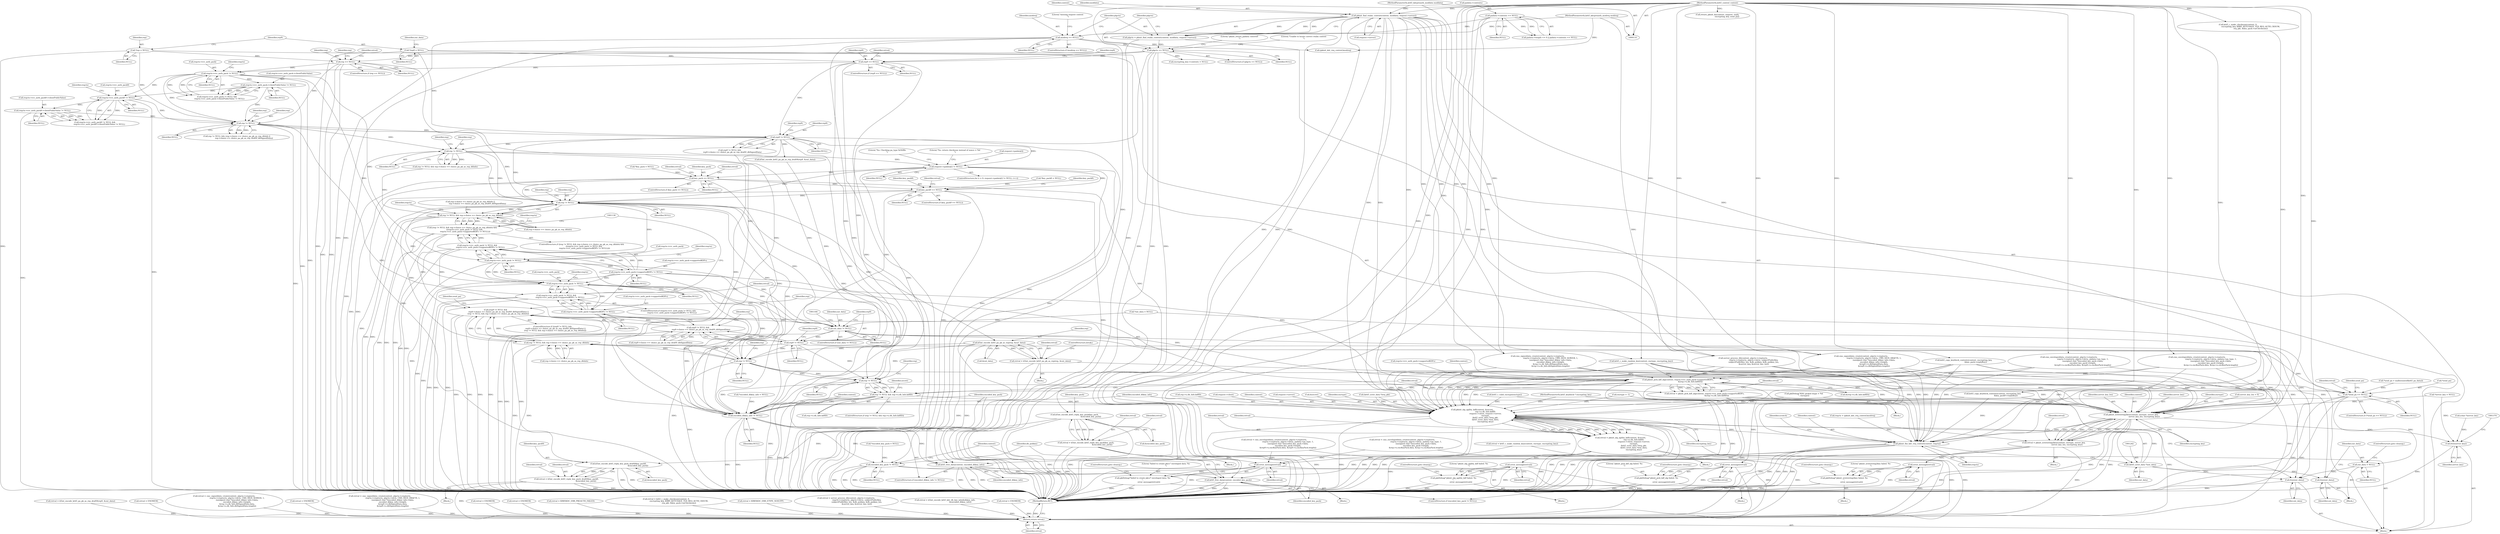 digraph "0_krb5_db64ca25d661a47b996b4e2645998b5d7f0eb52c@array" {
"1000712" [label="(Call,request->padata[i] != NULL)"];
"1000528" [label="(Call,rep != NULL)"];
"1000470" [label="(Call,rep != NULL)"];
"1000172" [label="(Call,*rep = NULL)"];
"1000344" [label="(Call,rep == NULL)"];
"1000257" [label="(Call,plgctx == NULL)"];
"1000248" [label="(Call,plgctx = pkinit_find_realm_context(context, moddata, request->server))"];
"1000250" [label="(Call,pkinit_find_realm_context(context, moddata, request->server))"];
"1000111" [label="(MethodParameterIn,krb5_context context)"];
"1000120" [label="(MethodParameterIn,krb5_kdcpreauth_moddata moddata)"];
"1000240" [label="(Call,modreq == NULL)"];
"1000121" [label="(MethodParameterIn,krb5_kdcpreauth_modreq modreq)"];
"1000232" [label="(Call,padata->contents == NULL)"];
"1000390" [label="(Call,reqctx->rcv_auth_pack->clientPublicValue != NULL)"];
"1000385" [label="(Call,reqctx->rcv_auth_pack != NULL)"];
"1000364" [label="(Call,rep9 == NULL)"];
"1000176" [label="(Call,*rep9 = NULL)"];
"1000428" [label="(Call,reqctx->rcv_auth_pack9 != NULL)"];
"1000433" [label="(Call,reqctx->rcv_auth_pack9->clientPublicValue != NULL)"];
"1000519" [label="(Call,rep9 != NULL)"];
"1000764" [label="(Call,key_pack == NULL)"];
"1000841" [label="(Call,k5int_encode_krb5_reply_key_pack(key_pack,\n                                                      &encoded_key_pack))"];
"1000839" [label="(Call,retval = k5int_encode_krb5_reply_key_pack(key_pack,\n                                                      &encoded_key_pack))"];
"1001006" [label="(Call,error_message(retval))"];
"1001004" [label="(Call,pkiDebug(\"failed to create pkcs7 enveloped data: %s\n\",\n                     error_message(retval)))"];
"1001413" [label="(Return,return retval;)"];
"1000944" [label="(Call,k5int_encode_krb5_reply_key_pack_draft9(key_pack9,\n                                                                 &encoded_key_pack))"];
"1000942" [label="(Call,retval = k5int_encode_krb5_reply_key_pack_draft9(key_pack9,\n                                                                 &encoded_key_pack))"];
"1000916" [label="(Call,key_pack9 == NULL)"];
"1001066" [label="(Call,rep != NULL)"];
"1001065" [label="(Call,rep != NULL && rep->choice == choice_pa_pk_as_rep_dhInfo)"];
"1001064" [label="(Call,(rep != NULL && rep->choice == choice_pa_pk_as_rep_dhInfo) &&\n        ((reqctx->rcv_auth_pack != NULL &&\n          reqctx->rcv_auth_pack->supportedKDFs != NULL)))"];
"1001173" [label="(Call,(rep9 != NULL &&\n          rep9->choice == choice_pa_pk_as_rep_draft9_dhSignedData) ||\n         (rep != NULL && rep->choice == choice_pa_pk_as_rep_dhInfo))"];
"1001183" [label="(Call,rep != NULL && rep->choice == choice_pa_pk_as_rep_dhInfo)"];
"1001075" [label="(Call,reqctx->rcv_auth_pack != NULL)"];
"1001074" [label="(Call,reqctx->rcv_auth_pack != NULL &&\n          reqctx->rcv_auth_pack->supportedKDFs != NULL)"];
"1001089" [label="(Call,reqctx->rcv_auth_pack != NULL &&\n            reqctx->rcv_auth_pack->supportedKDFs != NULL)"];
"1001080" [label="(Call,reqctx->rcv_auth_pack->supportedKDFs != NULL)"];
"1001090" [label="(Call,reqctx->rcv_auth_pack != NULL)"];
"1001095" [label="(Call,reqctx->rcv_auth_pack->supportedKDFs != NULL)"];
"1001105" [label="(Call,pkinit_pick_kdf_alg(context, reqctx->rcv_auth_pack->supportedKDFs,\n                                         &(rep->u.dh_Info.kdfID)))"];
"1001103" [label="(Call,retval = pkinit_pick_kdf_alg(context, reqctx->rcv_auth_pack->supportedKDFs,\n                                         &(rep->u.dh_Info.kdfID)))"];
"1001125" [label="(Call,error_message(retval))"];
"1001123" [label="(Call,pkiDebug(\"pkinit_pick_kdf_alg failed: %s\n\",\n                         error_message(retval)))"];
"1001194" [label="(Call,rep != NULL && rep->u.dh_Info.kdfID)"];
"1001220" [label="(Call,pkinit_alg_agility_kdf(context, &secret,\n                                            rep->u.dh_Info.kdfID,\n                                            request->client, request->server,\n                                            enctype,\n                                            (krb5_octet_data *)req_pkt,\n                                            (krb5_octet_data *)out_data,\n                                            encrypting_key))"];
"1001218" [label="(Call,retval = pkinit_alg_agility_kdf(context, &secret,\n                                            rep->u.dh_Info.kdfID,\n                                            request->client, request->server,\n                                            enctype,\n                                            (krb5_octet_data *)req_pkt,\n                                            (krb5_octet_data *)out_data,\n                                            encrypting_key))"];
"1001250" [label="(Call,error_message(retval))"];
"1001248" [label="(Call,pkiDebug(\"pkinit_alg_agility_kdf failed: %s\n\",\n                         error_message(retval)))"];
"1001345" [label="(Call,pkinit_fini_kdc_req_context(context, reqctx))"];
"1001358" [label="(Call,krb5_free_data(context, encoded_dhkey_info))"];
"1001365" [label="(Call,krb5_free_data(context, encoded_key_pack))"];
"1001257" [label="(Call,pkinit_octetstring2key(context, enctype, server_key,\n                                            server_key_len, encrypting_key))"];
"1001255" [label="(Call,retval = pkinit_octetstring2key(context, enctype, server_key,\n                                            server_key_len, encrypting_key))"];
"1001268" [label="(Call,error_message(retval))"];
"1001266" [label="(Call,pkiDebug(\"pkinit_octetstring2key failed: %s\n\",\n                         error_message(retval)))"];
"1001370" [label="(Call,free(server_key))"];
"1001159" [label="(Call,out_data != NULL)"];
"1001175" [label="(Call,rep9 != NULL)"];
"1001174" [label="(Call,rep9 != NULL &&\n          rep9->choice == choice_pa_pk_as_rep_draft9_dhSignedData)"];
"1001184" [label="(Call,rep != NULL)"];
"1001195" [label="(Call,rep != NULL)"];
"1001278" [label="(Call,*send_pa == NULL)"];
"1001292" [label="(Call,out_data = NULL)"];
"1001352" [label="(Call,free(out_data))"];
"1001355" [label="(Call,encoded_dhkey_info != NULL)"];
"1001362" [label="(Call,encoded_key_pack != NULL)"];
"1001241" [label="(Call,(krb5_octet_data *)out_data)"];
"1001290" [label="(Call,free(out_data))"];
"1001138" [label="(Call,k5int_encode_krb5_pa_pk_as_rep(rep, &out_data))"];
"1001136" [label="(Call,retval = k5int_encode_krb5_pa_pk_as_rep(rep, &out_data))"];
"1000258" [label="(Identifier,plgctx)"];
"1000251" [label="(Identifier,context)"];
"1000393" [label="(Identifier,reqctx)"];
"1000759" [label="(Block,)"];
"1001126" [label="(Identifier,retval)"];
"1000765" [label="(Identifier,key_pack)"];
"1001353" [label="(Identifier,out_data)"];
"1000917" [label="(Identifier,key_pack9)"];
"1000841" [label="(Call,k5int_encode_krb5_reply_key_pack(key_pack,\n                                                      &encoded_key_pack))"];
"1001248" [label="(Call,pkiDebug(\"pkinit_alg_agility_kdf failed: %s\n\",\n                         error_message(retval)))"];
"1000172" [label="(Call,*rep = NULL)"];
"1001262" [label="(Identifier,encrypting_key)"];
"1000764" [label="(Call,key_pack == NULL)"];
"1000181" [label="(Identifier,out_data)"];
"1001185" [label="(Identifier,rep)"];
"1000521" [label="(Identifier,NULL)"];
"1000839" [label="(Call,retval = k5int_encode_krb5_reply_key_pack(key_pack,\n                                                      &encoded_key_pack))"];
"1001175" [label="(Call,rep9 != NULL)"];
"1001145" [label="(Call,retval = k5int_encode_krb5_pa_pk_as_rep_draft9(rep9, &out_data))"];
"1001371" [label="(Identifier,server_key)"];
"1000364" [label="(Call,rep9 == NULL)"];
"1001249" [label="(Literal,\"pkinit_alg_agility_kdf failed: %s\n\")"];
"1001004" [label="(Call,pkiDebug(\"failed to create pkcs7 enveloped data: %s\n\",\n                     error_message(retval)))"];
"1000249" [label="(Identifier,plgctx)"];
"1000942" [label="(Call,retval = k5int_encode_krb5_reply_key_pack_draft9(key_pack9,\n                                                                 &encoded_key_pack))"];
"1000768" [label="(Call,retval = ENOMEM)"];
"1001247" [label="(Block,)"];
"1001284" [label="(Identifier,retval)"];
"1001138" [label="(Call,k5int_encode_krb5_pa_pk_as_rep(rep, &out_data))"];
"1000594" [label="(Call,retval = cms_signeddata_create(context, plgctx->cryptoctx,\n                                           reqctx->cryptoctx, plgctx->idctx, CMS_SIGN_SERVER, 1,\n                                           (unsigned char *)encoded_dhkey_info->data,\n                                           encoded_dhkey_info->length,\n                                           &rep->u.dh_Info.dhSignedData.data,\n                                           &rep->u.dh_Info.dhSignedData.length))"];
"1001080" [label="(Call,reqctx->rcv_auth_pack->supportedKDFs != NULL)"];
"1001270" [label="(ControlStructure,goto cleanup;)"];
"1000174" [label="(Identifier,NULL)"];
"1001101" [label="(Identifier,NULL)"];
"1000121" [label="(MethodParameterIn,krb5_kdcpreauth_modreq modreq)"];
"1001292" [label="(Call,out_data = NULL)"];
"1000151" [label="(Call,*server_key = NULL)"];
"1000122" [label="(Block,)"];
"1000348" [label="(Call,retval = ENOMEM)"];
"1000763" [label="(ControlStructure,if (key_pack == NULL))"];
"1001244" [label="(Identifier,encrypting_key)"];
"1000470" [label="(Call,rep != NULL)"];
"1000269" [label="(Call,(pkinit_kdc_req_context)modreq)"];
"1000766" [label="(Identifier,NULL)"];
"1001267" [label="(Literal,\"pkinit_octetstring2key failed: %s\n\")"];
"1000696" [label="(Call,retval = krb5_c_make_random_key(context, enctype, encrypting_key))"];
"1001090" [label="(Call,reqctx->rcv_auth_pack != NULL)"];
"1001139" [label="(Identifier,rep)"];
"1001251" [label="(Identifier,retval)"];
"1001159" [label="(Call,out_data != NULL)"];
"1000266" [label="(Literal,\"pkinit_return_padata: entered!\n\")"];
"1001290" [label="(Call,free(out_data))"];
"1000250" [label="(Call,pkinit_find_realm_context(context, moddata, request->server))"];
"1001350" [label="(Identifier,scratch)"];
"1000921" [label="(Identifier,retval)"];
"1001107" [label="(Call,reqctx->rcv_auth_pack->supportedKDFs)"];
"1001257" [label="(Call,pkinit_octetstring2key(context, enctype, server_key,\n                                            server_key_len, encrypting_key))"];
"1001184" [label="(Call,rep != NULL)"];
"1000746" [label="(Literal,\"%s: return checksum instead of nonce = %d\n\")"];
"1001003" [label="(Block,)"];
"1001345" [label="(Call,pkinit_fini_kdc_req_context(context, reqctx))"];
"1001086" [label="(Identifier,NULL)"];
"1001178" [label="(Call,rep9->choice == choice_pa_pk_as_rep_draft9_dhSignedData)"];
"1001065" [label="(Call,rep != NULL && rep->choice == choice_pa_pk_as_rep_dhInfo)"];
"1001210" [label="(Call,(char *)server_key)"];
"1001367" [label="(Identifier,encoded_key_pack)"];
"1000226" [label="(Call,padata->length <= 0 || padata->contents == NULL)"];
"1001282" [label="(Block,)"];
"1001366" [label="(Identifier,context)"];
"1001218" [label="(Call,retval = pkinit_alg_agility_kdf(context, &secret,\n                                            rep->u.dh_Info.kdfID,\n                                            request->client, request->server,\n                                            enctype,\n                                            (krb5_octet_data *)req_pkt,\n                                            (krb5_octet_data *)out_data,\n                                            encrypting_key))"];
"1001347" [label="(Identifier,reqctx)"];
"1000252" [label="(Identifier,moddata)"];
"1000773" [label="(Identifier,retval)"];
"1000646" [label="(Call,retval = cms_signeddata_create(context, plgctx->cryptoctx,\n                                           reqctx->cryptoctx, plgctx->idctx, CMS_SIGN_DRAFT9, 1,\n                                           (unsigned char *)encoded_dhkey_info->data,\n                                           encoded_dhkey_info->length,\n                                           &rep9->u.dhSignedData.data,\n                                           &rep9->u.dhSignedData.length))"];
"1000198" [label="(Call,*encoded_key_pack = NULL)"];
"1000363" [label="(ControlStructure,if (rep9 == NULL))"];
"1001198" [label="(Call,rep->u.dh_Info.kdfID)"];
"1001173" [label="(Call,(rep9 != NULL &&\n          rep9->choice == choice_pa_pk_as_rep_draft9_dhSignedData) ||\n         (rep != NULL && rep->choice == choice_pa_pk_as_rep_dhInfo))"];
"1000344" [label="(Call,rep == NULL)"];
"1000840" [label="(Identifier,retval)"];
"1000368" [label="(Call,retval = ENOMEM)"];
"1001365" [label="(Call,krb5_free_data(context, encoded_key_pack))"];
"1001362" [label="(Call,encoded_key_pack != NULL)"];
"1001136" [label="(Call,retval = k5int_encode_krb5_pa_pk_as_rep(rep, &out_data))"];
"1000116" [label="(MethodParameterIn,krb5_keyblock * encrypting_key)"];
"1000384" [label="(Call,reqctx->rcv_auth_pack != NULL &&\n        reqctx->rcv_auth_pack->clientPublicValue != NULL)"];
"1000846" [label="(Identifier,retval)"];
"1001291" [label="(Identifier,out_data)"];
"1001205" [label="(Block,)"];
"1000472" [label="(Identifier,NULL)"];
"1000864" [label="(Call,retval = cms_envelopeddata_create(context, plgctx->cryptoctx,\n                                              reqctx->cryptoctx, plgctx->idctx, padata->pa_type, 1,\n                                              (unsigned char *)encoded_key_pack->data,\n                                              encoded_key_pack->length,\n                                              &rep->u.encKeyPack.data, &rep->u.encKeyPack.length))"];
"1001256" [label="(Identifier,retval)"];
"1001186" [label="(Identifier,NULL)"];
"1001134" [label="(Block,)"];
"1001258" [label="(Identifier,context)"];
"1001220" [label="(Call,pkinit_alg_agility_kdf(context, &secret,\n                                            rep->u.dh_Info.kdfID,\n                                            request->client, request->server,\n                                            enctype,\n                                            (krb5_octet_data *)req_pkt,\n                                            (krb5_octet_data *)out_data,\n                                            encrypting_key))"];
"1001077" [label="(Identifier,reqctx)"];
"1001222" [label="(Call,&secret)"];
"1000533" [label="(Identifier,rep)"];
"1000489" [label="(Call,server_process_dh(context, plgctx->cryptoctx,\n                                   reqctx->cryptoctx, plgctx->idctx, subjectPublicKey,\n                                   subjectPublicKey_len, &dh_pubkey, &dh_pubkey_len,\n                                   &server_key, &server_key_len))"];
"1001356" [label="(Identifier,encoded_dhkey_info)"];
"1001260" [label="(Identifier,server_key)"];
"1001142" [label="(ControlStructure,break;)"];
"1001268" [label="(Call,error_message(retval))"];
"1001071" [label="(Identifier,rep)"];
"1001269" [label="(Identifier,retval)"];
"1000433" [label="(Call,reqctx->rcv_auth_pack9->clientPublicValue != NULL)"];
"1001068" [label="(Identifier,NULL)"];
"1001158" [label="(ControlStructure,if (out_data != NULL))"];
"1000915" [label="(ControlStructure,if (key_pack9 == NULL))"];
"1001180" [label="(Identifier,rep9)"];
"1001137" [label="(Identifier,retval)"];
"1000365" [label="(Identifier,rep9)"];
"1001294" [label="(Identifier,NULL)"];
"1000920" [label="(Call,retval = ENOMEM)"];
"1000286" [label="(Call,encrypting_key->contents = NULL)"];
"1001234" [label="(Call,request->server)"];
"1001357" [label="(Identifier,NULL)"];
"1000386" [label="(Call,reqctx->rcv_auth_pack)"];
"1000698" [label="(Call,krb5_c_make_random_key(context, enctype, encrypting_key))"];
"1001160" [label="(Identifier,out_data)"];
"1001264" [label="(Identifier,retval)"];
"1001277" [label="(ControlStructure,if (*send_pa == NULL))"];
"1000185" [label="(Call,enctype = -1)"];
"1000245" [label="(Literal,\"missing request context \n\")"];
"1001266" [label="(Call,pkiDebug(\"pkinit_octetstring2key failed: %s\n\",\n                         error_message(retval)))"];
"1000253" [label="(Call,request->server)"];
"1000476" [label="(Identifier,rep)"];
"1000911" [label="(Block,)"];
"1001096" [label="(Call,reqctx->rcv_auth_pack->supportedKDFs)"];
"1000518" [label="(Call,rep9 != NULL &&\n         rep9->choice == choice_pa_pk_as_rep_draft9_dhSignedData)"];
"1000219" [label="(Call,return_pkinit_kx(context, request, reply,\n                                encrypting_key, send_pa))"];
"1000713" [label="(Call,request->padata[i])"];
"1000429" [label="(Call,reqctx->rcv_auth_pack9)"];
"1000379" [label="(Call,retval = KRB5KDC_ERR_PREAUTH_FAILED)"];
"1000946" [label="(Call,&encoded_key_pack)"];
"1001208" [label="(Identifier,secret)"];
"1000945" [label="(Identifier,key_pack9)"];
"1000111" [label="(MethodParameterIn,krb5_context context)"];
"1000832" [label="(Call,krb5_copy_keyblock_contents(context, encrypting_key,\n                                        &key_pack->replyKey))"];
"1000866" [label="(Call,cms_envelopeddata_create(context, plgctx->cryptoctx,\n                                              reqctx->cryptoctx, plgctx->idctx, padata->pa_type, 1,\n                                              (unsigned char *)encoded_key_pack->data,\n                                              encoded_key_pack->length,\n                                              &rep->u.encKeyPack.data, &rep->u.encKeyPack.length))"];
"1000949" [label="(Identifier,retval)"];
"1001063" [label="(ControlStructure,if ((rep != NULL && rep->choice == choice_pa_pk_as_rep_dhInfo) &&\n        ((reqctx->rcv_auth_pack != NULL &&\n          reqctx->rcv_auth_pack->supportedKDFs != NULL))))"];
"1001187" [label="(Call,rep->choice == choice_pa_pk_as_rep_dhInfo)"];
"1001076" [label="(Call,reqctx->rcv_auth_pack)"];
"1001359" [label="(Identifier,context)"];
"1000428" [label="(Call,reqctx->rcv_auth_pack9 != NULL)"];
"1001094" [label="(Identifier,NULL)"];
"1000194" [label="(Call,*key_pack9 = NULL)"];
"1001127" [label="(ControlStructure,goto cleanup;)"];
"1001252" [label="(ControlStructure,goto cleanup;)"];
"1001352" [label="(Call,free(out_data))"];
"1001176" [label="(Identifier,rep9)"];
"1001079" [label="(Identifier,NULL)"];
"1001140" [label="(Call,&out_data)"];
"1000469" [label="(Call,rep != NULL && (rep->choice == choice_pa_pk_as_rep_dhInfo ||\n                        rep->choice == choice_pa_pk_as_rep_draft9_dhSignedData))"];
"1001005" [label="(Literal,\"failed to create pkcs7 enveloped data: %s\n\")"];
"1000177" [label="(Identifier,rep9)"];
"1000432" [label="(Identifier,NULL)"];
"1000772" [label="(Call,retval = krb5_c_make_checksum(context, 0,\n                                          encrypting_key, KRB5_KEYUSAGE_TGS_REQ_AUTH_CKSUM,\n                                          req_pkt, &key_pack->asChecksum))"];
"1000236" [label="(Identifier,NULL)"];
"1001091" [label="(Call,reqctx->rcv_auth_pack)"];
"1000317" [label="(Call,pkiDebug(\"KDC picked etype = %d\n\", enctype))"];
"1001259" [label="(Identifier,enctype)"];
"1001105" [label="(Call,pkinit_pick_kdf_alg(context, reqctx->rcv_auth_pack->supportedKDFs,\n                                         &(rep->u.dh_Info.kdfID)))"];
"1001104" [label="(Identifier,retval)"];
"1000159" [label="(Call,server_key_len = 0)"];
"1001254" [label="(Block,)"];
"1001103" [label="(Call,retval = pkinit_pick_kdf_alg(context, reqctx->rcv_auth_pack->supportedKDFs,\n                                         &(rep->u.dh_Info.kdfID)))"];
"1001265" [label="(Block,)"];
"1000190" [label="(Call,*key_pack = NULL)"];
"1001364" [label="(Identifier,NULL)"];
"1000390" [label="(Call,reqctx->rcv_auth_pack->clientPublicValue != NULL)"];
"1001358" [label="(Call,krb5_free_data(context, encoded_dhkey_info))"];
"1000473" [label="(Call,rep->choice == choice_pa_pk_as_rep_dhInfo ||\n                        rep->choice == choice_pa_pk_as_rep_draft9_dhSignedData)"];
"1001273" [label="(Identifier,send_pa)"];
"1001237" [label="(Identifier,enctype)"];
"1000843" [label="(Call,&encoded_key_pack)"];
"1000935" [label="(Call,krb5_copy_keyblock_contents(context, encrypting_key,\n                                            &key_pack9->replyKey))"];
"1000389" [label="(Identifier,NULL)"];
"1000648" [label="(Call,cms_signeddata_create(context, plgctx->cryptoctx,\n                                           reqctx->cryptoctx, plgctx->idctx, CMS_SIGN_DRAFT9, 1,\n                                           (unsigned char *)encoded_dhkey_info->data,\n                                           encoded_dhkey_info->length,\n                                           &rep9->u.dhSignedData.data,\n                                           &rep9->u.dhSignedData.length))"];
"1001278" [label="(Call,*send_pa == NULL)"];
"1001064" [label="(Call,(rep != NULL && rep->choice == choice_pa_pk_as_rep_dhInfo) &&\n        ((reqctx->rcv_auth_pack != NULL &&\n          reqctx->rcv_auth_pack->supportedKDFs != NULL)))"];
"1001355" [label="(Call,encoded_dhkey_info != NULL)"];
"1001089" [label="(Call,reqctx->rcv_auth_pack != NULL &&\n            reqctx->rcv_auth_pack->supportedKDFs != NULL)"];
"1000723" [label="(Literal,\"%s: Checking pa_type 0x%08x\n\")"];
"1000918" [label="(Identifier,NULL)"];
"1000328" [label="(Call,retval = KRB5KDC_ERR_ETYPE_NOSUPP)"];
"1000256" [label="(ControlStructure,if (plgctx == NULL))"];
"1001177" [label="(Identifier,NULL)"];
"1000427" [label="(Call,reqctx->rcv_auth_pack9 != NULL &&\n               reqctx->rcv_auth_pack9->clientPublicValue != NULL)"];
"1000436" [label="(Identifier,reqctx)"];
"1001255" [label="(Call,retval = pkinit_octetstring2key(context, enctype, server_key,\n                                            server_key_len, encrypting_key))"];
"1001299" [label="(Identifier,send_pa)"];
"1001066" [label="(Call,rep != NULL)"];
"1000242" [label="(Identifier,NULL)"];
"1001112" [label="(Call,&(rep->u.dh_Info.kdfID))"];
"1000944" [label="(Call,k5int_encode_krb5_reply_key_pack_draft9(key_pack9,\n                                                                 &encoded_key_pack))"];
"1001189" [label="(Identifier,rep)"];
"1000520" [label="(Identifier,rep9)"];
"1001172" [label="(ControlStructure,if ((rep9 != NULL &&\n          rep9->choice == choice_pa_pk_as_rep_draft9_dhSignedData) ||\n         (rep != NULL && rep->choice == choice_pa_pk_as_rep_dhInfo)))"];
"1001106" [label="(Identifier,context)"];
"1001161" [label="(Identifier,NULL)"];
"1001281" [label="(Identifier,NULL)"];
"1001363" [label="(Identifier,encoded_key_pack)"];
"1001197" [label="(Identifier,NULL)"];
"1001006" [label="(Call,error_message(retval))"];
"1001201" [label="(Identifier,rep)"];
"1001414" [label="(Identifier,retval)"];
"1000178" [label="(Identifier,NULL)"];
"1000345" [label="(Identifier,rep)"];
"1001075" [label="(Call,reqctx->rcv_auth_pack != NULL)"];
"1000959" [label="(Call,retval = cms_envelopeddata_create(context, plgctx->cryptoctx,\n                                              reqctx->cryptoctx, plgctx->idctx, padata->pa_type, 1,\n                                              (unsigned char *)encoded_key_pack->data,\n                                              encoded_key_pack->length,\n                                              &rep9->u.encKeyPack.data, &rep9->u.encKeyPack.length))"];
"1000120" [label="(MethodParameterIn,krb5_kdcpreauth_moddata moddata)"];
"1001195" [label="(Call,rep != NULL)"];
"1000519" [label="(Call,rep9 != NULL)"];
"1001193" [label="(ControlStructure,if (rep != NULL && rep->u.dh_Info.kdfID))"];
"1001238" [label="(Call,(krb5_octet_data *)req_pkt)"];
"1000232" [label="(Call,padata->contents == NULL)"];
"1001271" [label="(Call,*send_pa = malloc(sizeof(krb5_pa_data)))"];
"1001261" [label="(Identifier,server_key_len)"];
"1000343" [label="(ControlStructure,if (rep == NULL))"];
"1000529" [label="(Identifier,rep)"];
"1001224" [label="(Call,rep->u.dh_Info.kdfID)"];
"1001346" [label="(Identifier,context)"];
"1001174" [label="(Call,rep9 != NULL &&\n          rep9->choice == choice_pa_pk_as_rep_draft9_dhSignedData)"];
"1001231" [label="(Call,request->client)"];
"1000262" [label="(Literal,\"Unable to locate correct realm context\n\")"];
"1001007" [label="(Identifier,retval)"];
"1000487" [label="(Call,retval = server_process_dh(context, plgctx->cryptoctx,\n                                   reqctx->cryptoctx, plgctx->idctx, subjectPublicKey,\n                                   subjectPublicKey_len, &dh_pubkey, &dh_pubkey_len,\n                                   &server_key, &server_key_len))"];
"1001088" [label="(ControlStructure,if (reqctx->rcv_auth_pack != NULL &&\n            reqctx->rcv_auth_pack->supportedKDFs != NULL))"];
"1001354" [label="(ControlStructure,if (encoded_dhkey_info != NULL))"];
"1001098" [label="(Identifier,reqctx)"];
"1000527" [label="(Call,rep != NULL && rep->choice == choice_pa_pk_as_rep_dhInfo)"];
"1001067" [label="(Identifier,rep)"];
"1001361" [label="(ControlStructure,if (encoded_key_pack != NULL))"];
"1000354" [label="(Identifier,rep)"];
"1000233" [label="(Call,padata->contents)"];
"1000267" [label="(Call,reqctx = (pkinit_kdc_req_context)modreq)"];
"1000961" [label="(Call,cms_envelopeddata_create(context, plgctx->cryptoctx,\n                                              reqctx->cryptoctx, plgctx->idctx, padata->pa_type, 1,\n                                              (unsigned char *)encoded_key_pack->data,\n                                              encoded_key_pack->length,\n                                              &rep9->u.encKeyPack.data, &rep9->u.encKeyPack.length))"];
"1001147" [label="(Call,k5int_encode_krb5_pa_pk_as_rep_draft9(rep9, &out_data))"];
"1000718" [label="(Identifier,NULL)"];
"1000916" [label="(Call,key_pack9 == NULL)"];
"1001102" [label="(Block,)"];
"1001122" [label="(Block,)"];
"1000712" [label="(Call,request->padata[i] != NULL)"];
"1001008" [label="(ControlStructure,goto cleanup;)"];
"1001125" [label="(Call,error_message(retval))"];
"1000439" [label="(Identifier,NULL)"];
"1000524" [label="(Identifier,rep9)"];
"1000563" [label="(Call,retval = k5int_encode_krb5_kdc_dh_key_info(&dhkey_info,\n                                                   &encoded_dhkey_info))"];
"1001124" [label="(Literal,\"pkinit_pick_kdf_alg failed: %s\n\")"];
"1001221" [label="(Identifier,context)"];
"1000943" [label="(Identifier,retval)"];
"1000312" [label="(Call,krb5_c_valid_enctype(enctype))"];
"1001219" [label="(Identifier,retval)"];
"1001370" [label="(Call,free(server_key))"];
"1000369" [label="(Identifier,retval)"];
"1000366" [label="(Identifier,NULL)"];
"1001081" [label="(Call,reqctx->rcv_auth_pack->supportedKDFs)"];
"1000926" [label="(Identifier,key_pack9)"];
"1001250" [label="(Call,error_message(retval))"];
"1000240" [label="(Call,modreq == NULL)"];
"1001415" [label="(MethodReturn,RET)"];
"1000708" [label="(ControlStructure,for (i = 0; request->padata[i] != NULL; i++))"];
"1001246" [label="(Identifier,retval)"];
"1001241" [label="(Call,(krb5_octet_data *)out_data)"];
"1000168" [label="(Call,*encoded_dhkey_info = NULL)"];
"1000471" [label="(Identifier,rep)"];
"1000434" [label="(Call,reqctx->rcv_auth_pack9->clientPublicValue)"];
"1001083" [label="(Identifier,reqctx)"];
"1001123" [label="(Call,pkiDebug(\"pkinit_pick_kdf_alg failed: %s\n\",\n                         error_message(retval)))"];
"1000346" [label="(Identifier,NULL)"];
"1000530" [label="(Identifier,NULL)"];
"1000176" [label="(Call,*rep9 = NULL)"];
"1000257" [label="(Call,plgctx == NULL)"];
"1001283" [label="(Call,retval = ENOMEM)"];
"1001069" [label="(Call,rep->choice == choice_pa_pk_as_rep_dhInfo)"];
"1001095" [label="(Call,reqctx->rcv_auth_pack->supportedKDFs != NULL)"];
"1001360" [label="(Identifier,encoded_dhkey_info)"];
"1000769" [label="(Identifier,retval)"];
"1001413" [label="(Return,return retval;)"];
"1000173" [label="(Identifier,rep)"];
"1000259" [label="(Identifier,NULL)"];
"1000528" [label="(Call,rep != NULL)"];
"1000842" [label="(Identifier,key_pack)"];
"1000596" [label="(Call,cms_signeddata_create(context, plgctx->cryptoctx,\n                                           reqctx->cryptoctx, plgctx->idctx, CMS_SIGN_SERVER, 1,\n                                           (unsigned char *)encoded_dhkey_info->data,\n                                           encoded_dhkey_info->length,\n                                           &rep->u.dh_Info.dhSignedData.data,\n                                           &rep->u.dh_Info.dhSignedData.length))"];
"1001183" [label="(Call,rep != NULL && rep->choice == choice_pa_pk_as_rep_dhInfo)"];
"1001196" [label="(Identifier,rep)"];
"1000241" [label="(Identifier,modreq)"];
"1000774" [label="(Call,krb5_c_make_checksum(context, 0,\n                                          encrypting_key, KRB5_KEYUSAGE_TGS_REQ_AUTH_CKSUM,\n                                          req_pkt, &key_pack->asChecksum))"];
"1001074" [label="(Call,reqctx->rcv_auth_pack != NULL &&\n          reqctx->rcv_auth_pack->supportedKDFs != NULL)"];
"1001121" [label="(Identifier,retval)"];
"1000391" [label="(Call,reqctx->rcv_auth_pack->clientPublicValue)"];
"1001092" [label="(Identifier,reqctx)"];
"1001194" [label="(Call,rep != NULL && rep->u.dh_Info.kdfID)"];
"1001295" [label="(ControlStructure,goto cleanup;)"];
"1000385" [label="(Call,reqctx->rcv_auth_pack != NULL)"];
"1000239" [label="(ControlStructure,if (modreq == NULL))"];
"1001279" [label="(Call,*send_pa)"];
"1000349" [label="(Identifier,retval)"];
"1001369" [label="(Identifier,dh_pubkey)"];
"1001293" [label="(Identifier,out_data)"];
"1000374" [label="(Identifier,rep9)"];
"1000180" [label="(Call,*out_data = NULL)"];
"1000248" [label="(Call,plgctx = pkinit_find_realm_context(context, moddata, request->server))"];
"1001243" [label="(Identifier,out_data)"];
"1000396" [label="(Identifier,NULL)"];
"1000712" -> "1000708"  [label="AST: "];
"1000712" -> "1000718"  [label="CFG: "];
"1000713" -> "1000712"  [label="AST: "];
"1000718" -> "1000712"  [label="AST: "];
"1000723" -> "1000712"  [label="CFG: "];
"1000746" -> "1000712"  [label="CFG: "];
"1000712" -> "1001415"  [label="DDG: "];
"1000712" -> "1001415"  [label="DDG: "];
"1000528" -> "1000712"  [label="DDG: "];
"1000519" -> "1000712"  [label="DDG: "];
"1000712" -> "1000764"  [label="DDG: "];
"1000712" -> "1000916"  [label="DDG: "];
"1000712" -> "1001066"  [label="DDG: "];
"1000712" -> "1001355"  [label="DDG: "];
"1000528" -> "1000527"  [label="AST: "];
"1000528" -> "1000530"  [label="CFG: "];
"1000529" -> "1000528"  [label="AST: "];
"1000530" -> "1000528"  [label="AST: "];
"1000533" -> "1000528"  [label="CFG: "];
"1000527" -> "1000528"  [label="CFG: "];
"1000528" -> "1001415"  [label="DDG: "];
"1000528" -> "1000527"  [label="DDG: "];
"1000528" -> "1000527"  [label="DDG: "];
"1000470" -> "1000528"  [label="DDG: "];
"1000519" -> "1000528"  [label="DDG: "];
"1000528" -> "1001066"  [label="DDG: "];
"1000528" -> "1001066"  [label="DDG: "];
"1000528" -> "1001355"  [label="DDG: "];
"1000470" -> "1000469"  [label="AST: "];
"1000470" -> "1000472"  [label="CFG: "];
"1000471" -> "1000470"  [label="AST: "];
"1000472" -> "1000470"  [label="AST: "];
"1000476" -> "1000470"  [label="CFG: "];
"1000469" -> "1000470"  [label="CFG: "];
"1000470" -> "1001415"  [label="DDG: "];
"1000470" -> "1000469"  [label="DDG: "];
"1000470" -> "1000469"  [label="DDG: "];
"1000172" -> "1000470"  [label="DDG: "];
"1000344" -> "1000470"  [label="DDG: "];
"1000390" -> "1000470"  [label="DDG: "];
"1000385" -> "1000470"  [label="DDG: "];
"1000428" -> "1000470"  [label="DDG: "];
"1000433" -> "1000470"  [label="DDG: "];
"1000470" -> "1000519"  [label="DDG: "];
"1000470" -> "1001066"  [label="DDG: "];
"1000470" -> "1001355"  [label="DDG: "];
"1000172" -> "1000122"  [label="AST: "];
"1000172" -> "1000174"  [label="CFG: "];
"1000173" -> "1000172"  [label="AST: "];
"1000174" -> "1000172"  [label="AST: "];
"1000177" -> "1000172"  [label="CFG: "];
"1000172" -> "1001415"  [label="DDG: "];
"1000172" -> "1000344"  [label="DDG: "];
"1000344" -> "1000343"  [label="AST: "];
"1000344" -> "1000346"  [label="CFG: "];
"1000345" -> "1000344"  [label="AST: "];
"1000346" -> "1000344"  [label="AST: "];
"1000349" -> "1000344"  [label="CFG: "];
"1000354" -> "1000344"  [label="CFG: "];
"1000344" -> "1001415"  [label="DDG: "];
"1000344" -> "1001415"  [label="DDG: "];
"1000257" -> "1000344"  [label="DDG: "];
"1000344" -> "1000385"  [label="DDG: "];
"1000344" -> "1001355"  [label="DDG: "];
"1000257" -> "1000256"  [label="AST: "];
"1000257" -> "1000259"  [label="CFG: "];
"1000258" -> "1000257"  [label="AST: "];
"1000259" -> "1000257"  [label="AST: "];
"1000262" -> "1000257"  [label="CFG: "];
"1000266" -> "1000257"  [label="CFG: "];
"1000257" -> "1001415"  [label="DDG: "];
"1000257" -> "1001415"  [label="DDG: "];
"1000257" -> "1001415"  [label="DDG: "];
"1000248" -> "1000257"  [label="DDG: "];
"1000240" -> "1000257"  [label="DDG: "];
"1000257" -> "1000286"  [label="DDG: "];
"1000257" -> "1000364"  [label="DDG: "];
"1000257" -> "1001355"  [label="DDG: "];
"1000248" -> "1000122"  [label="AST: "];
"1000248" -> "1000250"  [label="CFG: "];
"1000249" -> "1000248"  [label="AST: "];
"1000250" -> "1000248"  [label="AST: "];
"1000258" -> "1000248"  [label="CFG: "];
"1000248" -> "1001415"  [label="DDG: "];
"1000250" -> "1000248"  [label="DDG: "];
"1000250" -> "1000248"  [label="DDG: "];
"1000250" -> "1000248"  [label="DDG: "];
"1000250" -> "1000253"  [label="CFG: "];
"1000251" -> "1000250"  [label="AST: "];
"1000252" -> "1000250"  [label="AST: "];
"1000253" -> "1000250"  [label="AST: "];
"1000250" -> "1001415"  [label="DDG: "];
"1000250" -> "1001415"  [label="DDG: "];
"1000250" -> "1001415"  [label="DDG: "];
"1000111" -> "1000250"  [label="DDG: "];
"1000120" -> "1000250"  [label="DDG: "];
"1000250" -> "1000489"  [label="DDG: "];
"1000250" -> "1000596"  [label="DDG: "];
"1000250" -> "1000648"  [label="DDG: "];
"1000250" -> "1000698"  [label="DDG: "];
"1000250" -> "1001105"  [label="DDG: "];
"1000250" -> "1001220"  [label="DDG: "];
"1000250" -> "1001220"  [label="DDG: "];
"1000250" -> "1001257"  [label="DDG: "];
"1000250" -> "1001345"  [label="DDG: "];
"1000111" -> "1000110"  [label="AST: "];
"1000111" -> "1001415"  [label="DDG: "];
"1000111" -> "1000219"  [label="DDG: "];
"1000111" -> "1000489"  [label="DDG: "];
"1000111" -> "1000596"  [label="DDG: "];
"1000111" -> "1000648"  [label="DDG: "];
"1000111" -> "1000698"  [label="DDG: "];
"1000111" -> "1000774"  [label="DDG: "];
"1000111" -> "1000832"  [label="DDG: "];
"1000111" -> "1000866"  [label="DDG: "];
"1000111" -> "1000935"  [label="DDG: "];
"1000111" -> "1000961"  [label="DDG: "];
"1000111" -> "1001105"  [label="DDG: "];
"1000111" -> "1001220"  [label="DDG: "];
"1000111" -> "1001257"  [label="DDG: "];
"1000111" -> "1001345"  [label="DDG: "];
"1000111" -> "1001358"  [label="DDG: "];
"1000111" -> "1001365"  [label="DDG: "];
"1000120" -> "1000110"  [label="AST: "];
"1000120" -> "1001415"  [label="DDG: "];
"1000240" -> "1000239"  [label="AST: "];
"1000240" -> "1000242"  [label="CFG: "];
"1000241" -> "1000240"  [label="AST: "];
"1000242" -> "1000240"  [label="AST: "];
"1000245" -> "1000240"  [label="CFG: "];
"1000249" -> "1000240"  [label="CFG: "];
"1000240" -> "1001415"  [label="DDG: "];
"1000240" -> "1001415"  [label="DDG: "];
"1000240" -> "1001415"  [label="DDG: "];
"1000121" -> "1000240"  [label="DDG: "];
"1000232" -> "1000240"  [label="DDG: "];
"1000240" -> "1000269"  [label="DDG: "];
"1000121" -> "1000110"  [label="AST: "];
"1000121" -> "1001415"  [label="DDG: "];
"1000121" -> "1000269"  [label="DDG: "];
"1000232" -> "1000226"  [label="AST: "];
"1000232" -> "1000236"  [label="CFG: "];
"1000233" -> "1000232"  [label="AST: "];
"1000236" -> "1000232"  [label="AST: "];
"1000226" -> "1000232"  [label="CFG: "];
"1000232" -> "1001415"  [label="DDG: "];
"1000232" -> "1001415"  [label="DDG: "];
"1000232" -> "1000226"  [label="DDG: "];
"1000232" -> "1000226"  [label="DDG: "];
"1000390" -> "1000384"  [label="AST: "];
"1000390" -> "1000396"  [label="CFG: "];
"1000391" -> "1000390"  [label="AST: "];
"1000396" -> "1000390"  [label="AST: "];
"1000384" -> "1000390"  [label="CFG: "];
"1000390" -> "1001415"  [label="DDG: "];
"1000390" -> "1000384"  [label="DDG: "];
"1000390" -> "1000384"  [label="DDG: "];
"1000385" -> "1000390"  [label="DDG: "];
"1000390" -> "1000428"  [label="DDG: "];
"1000385" -> "1000384"  [label="AST: "];
"1000385" -> "1000389"  [label="CFG: "];
"1000386" -> "1000385"  [label="AST: "];
"1000389" -> "1000385"  [label="AST: "];
"1000393" -> "1000385"  [label="CFG: "];
"1000384" -> "1000385"  [label="CFG: "];
"1000385" -> "1001415"  [label="DDG: "];
"1000385" -> "1000384"  [label="DDG: "];
"1000385" -> "1000384"  [label="DDG: "];
"1000364" -> "1000385"  [label="DDG: "];
"1000385" -> "1000428"  [label="DDG: "];
"1000385" -> "1001075"  [label="DDG: "];
"1000385" -> "1001090"  [label="DDG: "];
"1000364" -> "1000363"  [label="AST: "];
"1000364" -> "1000366"  [label="CFG: "];
"1000365" -> "1000364"  [label="AST: "];
"1000366" -> "1000364"  [label="AST: "];
"1000369" -> "1000364"  [label="CFG: "];
"1000374" -> "1000364"  [label="CFG: "];
"1000364" -> "1001415"  [label="DDG: "];
"1000364" -> "1001415"  [label="DDG: "];
"1000176" -> "1000364"  [label="DDG: "];
"1000364" -> "1000519"  [label="DDG: "];
"1000364" -> "1001355"  [label="DDG: "];
"1000176" -> "1000122"  [label="AST: "];
"1000176" -> "1000178"  [label="CFG: "];
"1000177" -> "1000176"  [label="AST: "];
"1000178" -> "1000176"  [label="AST: "];
"1000181" -> "1000176"  [label="CFG: "];
"1000176" -> "1001415"  [label="DDG: "];
"1000176" -> "1000519"  [label="DDG: "];
"1000428" -> "1000427"  [label="AST: "];
"1000428" -> "1000432"  [label="CFG: "];
"1000429" -> "1000428"  [label="AST: "];
"1000432" -> "1000428"  [label="AST: "];
"1000436" -> "1000428"  [label="CFG: "];
"1000427" -> "1000428"  [label="CFG: "];
"1000428" -> "1001415"  [label="DDG: "];
"1000428" -> "1000427"  [label="DDG: "];
"1000428" -> "1000427"  [label="DDG: "];
"1000428" -> "1000433"  [label="DDG: "];
"1000433" -> "1000427"  [label="AST: "];
"1000433" -> "1000439"  [label="CFG: "];
"1000434" -> "1000433"  [label="AST: "];
"1000439" -> "1000433"  [label="AST: "];
"1000427" -> "1000433"  [label="CFG: "];
"1000433" -> "1001415"  [label="DDG: "];
"1000433" -> "1000427"  [label="DDG: "];
"1000433" -> "1000427"  [label="DDG: "];
"1000519" -> "1000518"  [label="AST: "];
"1000519" -> "1000521"  [label="CFG: "];
"1000520" -> "1000519"  [label="AST: "];
"1000521" -> "1000519"  [label="AST: "];
"1000524" -> "1000519"  [label="CFG: "];
"1000518" -> "1000519"  [label="CFG: "];
"1000519" -> "1001415"  [label="DDG: "];
"1000519" -> "1000518"  [label="DDG: "];
"1000519" -> "1000518"  [label="DDG: "];
"1000519" -> "1001066"  [label="DDG: "];
"1000519" -> "1001147"  [label="DDG: "];
"1000519" -> "1001175"  [label="DDG: "];
"1000519" -> "1001355"  [label="DDG: "];
"1000764" -> "1000763"  [label="AST: "];
"1000764" -> "1000766"  [label="CFG: "];
"1000765" -> "1000764"  [label="AST: "];
"1000766" -> "1000764"  [label="AST: "];
"1000769" -> "1000764"  [label="CFG: "];
"1000773" -> "1000764"  [label="CFG: "];
"1000764" -> "1001415"  [label="DDG: "];
"1000764" -> "1001415"  [label="DDG: "];
"1000190" -> "1000764"  [label="DDG: "];
"1000764" -> "1000841"  [label="DDG: "];
"1000764" -> "1000916"  [label="DDG: "];
"1000764" -> "1001066"  [label="DDG: "];
"1000764" -> "1001355"  [label="DDG: "];
"1000841" -> "1000839"  [label="AST: "];
"1000841" -> "1000843"  [label="CFG: "];
"1000842" -> "1000841"  [label="AST: "];
"1000843" -> "1000841"  [label="AST: "];
"1000839" -> "1000841"  [label="CFG: "];
"1000841" -> "1001415"  [label="DDG: "];
"1000841" -> "1001415"  [label="DDG: "];
"1000841" -> "1000839"  [label="DDG: "];
"1000841" -> "1000839"  [label="DDG: "];
"1000841" -> "1000944"  [label="DDG: "];
"1000839" -> "1000759"  [label="AST: "];
"1000840" -> "1000839"  [label="AST: "];
"1000846" -> "1000839"  [label="CFG: "];
"1000839" -> "1001415"  [label="DDG: "];
"1000839" -> "1001415"  [label="DDG: "];
"1000839" -> "1001006"  [label="DDG: "];
"1000839" -> "1001413"  [label="DDG: "];
"1001006" -> "1001004"  [label="AST: "];
"1001006" -> "1001007"  [label="CFG: "];
"1001007" -> "1001006"  [label="AST: "];
"1001004" -> "1001006"  [label="CFG: "];
"1001006" -> "1001415"  [label="DDG: "];
"1001006" -> "1001004"  [label="DDG: "];
"1000959" -> "1001006"  [label="DDG: "];
"1000696" -> "1001006"  [label="DDG: "];
"1000864" -> "1001006"  [label="DDG: "];
"1001006" -> "1001413"  [label="DDG: "];
"1001004" -> "1001003"  [label="AST: "];
"1001005" -> "1001004"  [label="AST: "];
"1001008" -> "1001004"  [label="CFG: "];
"1001004" -> "1001415"  [label="DDG: "];
"1001004" -> "1001415"  [label="DDG: "];
"1001413" -> "1000122"  [label="AST: "];
"1001413" -> "1001414"  [label="CFG: "];
"1001414" -> "1001413"  [label="AST: "];
"1001415" -> "1001413"  [label="CFG: "];
"1001413" -> "1001415"  [label="DDG: "];
"1001414" -> "1001413"  [label="DDG: "];
"1000368" -> "1001413"  [label="DDG: "];
"1000772" -> "1001413"  [label="DDG: "];
"1000594" -> "1001413"  [label="DDG: "];
"1001136" -> "1001413"  [label="DDG: "];
"1001103" -> "1001413"  [label="DDG: "];
"1000379" -> "1001413"  [label="DDG: "];
"1000942" -> "1001413"  [label="DDG: "];
"1001255" -> "1001413"  [label="DDG: "];
"1000328" -> "1001413"  [label="DDG: "];
"1001218" -> "1001413"  [label="DDG: "];
"1001268" -> "1001413"  [label="DDG: "];
"1000959" -> "1001413"  [label="DDG: "];
"1001283" -> "1001413"  [label="DDG: "];
"1001250" -> "1001413"  [label="DDG: "];
"1000348" -> "1001413"  [label="DDG: "];
"1000696" -> "1001413"  [label="DDG: "];
"1000864" -> "1001413"  [label="DDG: "];
"1000487" -> "1001413"  [label="DDG: "];
"1000920" -> "1001413"  [label="DDG: "];
"1000646" -> "1001413"  [label="DDG: "];
"1001145" -> "1001413"  [label="DDG: "];
"1000768" -> "1001413"  [label="DDG: "];
"1001125" -> "1001413"  [label="DDG: "];
"1000563" -> "1001413"  [label="DDG: "];
"1000944" -> "1000942"  [label="AST: "];
"1000944" -> "1000946"  [label="CFG: "];
"1000945" -> "1000944"  [label="AST: "];
"1000946" -> "1000944"  [label="AST: "];
"1000942" -> "1000944"  [label="CFG: "];
"1000944" -> "1001415"  [label="DDG: "];
"1000944" -> "1001415"  [label="DDG: "];
"1000944" -> "1000942"  [label="DDG: "];
"1000944" -> "1000942"  [label="DDG: "];
"1000916" -> "1000944"  [label="DDG: "];
"1000942" -> "1000911"  [label="AST: "];
"1000943" -> "1000942"  [label="AST: "];
"1000949" -> "1000942"  [label="CFG: "];
"1000942" -> "1001415"  [label="DDG: "];
"1000942" -> "1001415"  [label="DDG: "];
"1000916" -> "1000915"  [label="AST: "];
"1000916" -> "1000918"  [label="CFG: "];
"1000917" -> "1000916"  [label="AST: "];
"1000918" -> "1000916"  [label="AST: "];
"1000921" -> "1000916"  [label="CFG: "];
"1000926" -> "1000916"  [label="CFG: "];
"1000916" -> "1001415"  [label="DDG: "];
"1000916" -> "1001415"  [label="DDG: "];
"1000194" -> "1000916"  [label="DDG: "];
"1000916" -> "1001066"  [label="DDG: "];
"1000916" -> "1001355"  [label="DDG: "];
"1001066" -> "1001065"  [label="AST: "];
"1001066" -> "1001068"  [label="CFG: "];
"1001067" -> "1001066"  [label="AST: "];
"1001068" -> "1001066"  [label="AST: "];
"1001071" -> "1001066"  [label="CFG: "];
"1001065" -> "1001066"  [label="CFG: "];
"1001066" -> "1001415"  [label="DDG: "];
"1001066" -> "1001065"  [label="DDG: "];
"1001066" -> "1001065"  [label="DDG: "];
"1001066" -> "1001075"  [label="DDG: "];
"1001066" -> "1001090"  [label="DDG: "];
"1001066" -> "1001138"  [label="DDG: "];
"1001066" -> "1001159"  [label="DDG: "];
"1001066" -> "1001184"  [label="DDG: "];
"1001066" -> "1001195"  [label="DDG: "];
"1001066" -> "1001355"  [label="DDG: "];
"1001065" -> "1001064"  [label="AST: "];
"1001065" -> "1001069"  [label="CFG: "];
"1001069" -> "1001065"  [label="AST: "];
"1001077" -> "1001065"  [label="CFG: "];
"1001064" -> "1001065"  [label="CFG: "];
"1001065" -> "1001415"  [label="DDG: "];
"1001065" -> "1001415"  [label="DDG: "];
"1001065" -> "1001064"  [label="DDG: "];
"1001065" -> "1001064"  [label="DDG: "];
"1000527" -> "1001065"  [label="DDG: "];
"1000473" -> "1001065"  [label="DDG: "];
"1001069" -> "1001065"  [label="DDG: "];
"1001069" -> "1001065"  [label="DDG: "];
"1001065" -> "1001183"  [label="DDG: "];
"1001064" -> "1001063"  [label="AST: "];
"1001064" -> "1001074"  [label="CFG: "];
"1001074" -> "1001064"  [label="AST: "];
"1001092" -> "1001064"  [label="CFG: "];
"1001130" -> "1001064"  [label="CFG: "];
"1001064" -> "1001415"  [label="DDG: "];
"1001064" -> "1001415"  [label="DDG: "];
"1001064" -> "1001415"  [label="DDG: "];
"1001074" -> "1001064"  [label="DDG: "];
"1001074" -> "1001064"  [label="DDG: "];
"1001064" -> "1001173"  [label="DDG: "];
"1001173" -> "1001172"  [label="AST: "];
"1001173" -> "1001174"  [label="CFG: "];
"1001173" -> "1001183"  [label="CFG: "];
"1001174" -> "1001173"  [label="AST: "];
"1001183" -> "1001173"  [label="AST: "];
"1001196" -> "1001173"  [label="CFG: "];
"1001273" -> "1001173"  [label="CFG: "];
"1001173" -> "1001415"  [label="DDG: "];
"1001173" -> "1001415"  [label="DDG: "];
"1001173" -> "1001415"  [label="DDG: "];
"1001174" -> "1001173"  [label="DDG: "];
"1001174" -> "1001173"  [label="DDG: "];
"1001183" -> "1001173"  [label="DDG: "];
"1001183" -> "1001173"  [label="DDG: "];
"1001183" -> "1001184"  [label="CFG: "];
"1001183" -> "1001187"  [label="CFG: "];
"1001184" -> "1001183"  [label="AST: "];
"1001187" -> "1001183"  [label="AST: "];
"1001183" -> "1001415"  [label="DDG: "];
"1001183" -> "1001415"  [label="DDG: "];
"1001184" -> "1001183"  [label="DDG: "];
"1001184" -> "1001183"  [label="DDG: "];
"1001187" -> "1001183"  [label="DDG: "];
"1001187" -> "1001183"  [label="DDG: "];
"1001075" -> "1001074"  [label="AST: "];
"1001075" -> "1001079"  [label="CFG: "];
"1001076" -> "1001075"  [label="AST: "];
"1001079" -> "1001075"  [label="AST: "];
"1001083" -> "1001075"  [label="CFG: "];
"1001074" -> "1001075"  [label="CFG: "];
"1001075" -> "1001415"  [label="DDG: "];
"1001075" -> "1001074"  [label="DDG: "];
"1001075" -> "1001074"  [label="DDG: "];
"1001075" -> "1001080"  [label="DDG: "];
"1001075" -> "1001090"  [label="DDG: "];
"1001075" -> "1001090"  [label="DDG: "];
"1001075" -> "1001159"  [label="DDG: "];
"1001075" -> "1001355"  [label="DDG: "];
"1001074" -> "1001080"  [label="CFG: "];
"1001080" -> "1001074"  [label="AST: "];
"1001074" -> "1001415"  [label="DDG: "];
"1001074" -> "1001415"  [label="DDG: "];
"1001080" -> "1001074"  [label="DDG: "];
"1001080" -> "1001074"  [label="DDG: "];
"1001074" -> "1001089"  [label="DDG: "];
"1001089" -> "1001088"  [label="AST: "];
"1001089" -> "1001090"  [label="CFG: "];
"1001089" -> "1001095"  [label="CFG: "];
"1001090" -> "1001089"  [label="AST: "];
"1001095" -> "1001089"  [label="AST: "];
"1001104" -> "1001089"  [label="CFG: "];
"1001130" -> "1001089"  [label="CFG: "];
"1001089" -> "1001415"  [label="DDG: "];
"1001089" -> "1001415"  [label="DDG: "];
"1001089" -> "1001415"  [label="DDG: "];
"1001090" -> "1001089"  [label="DDG: "];
"1001090" -> "1001089"  [label="DDG: "];
"1001095" -> "1001089"  [label="DDG: "];
"1001095" -> "1001089"  [label="DDG: "];
"1001080" -> "1001086"  [label="CFG: "];
"1001081" -> "1001080"  [label="AST: "];
"1001086" -> "1001080"  [label="AST: "];
"1001080" -> "1001415"  [label="DDG: "];
"1001080" -> "1001090"  [label="DDG: "];
"1001080" -> "1001095"  [label="DDG: "];
"1001080" -> "1001105"  [label="DDG: "];
"1001080" -> "1001159"  [label="DDG: "];
"1001080" -> "1001355"  [label="DDG: "];
"1001090" -> "1001094"  [label="CFG: "];
"1001091" -> "1001090"  [label="AST: "];
"1001094" -> "1001090"  [label="AST: "];
"1001098" -> "1001090"  [label="CFG: "];
"1001090" -> "1001415"  [label="DDG: "];
"1001090" -> "1001095"  [label="DDG: "];
"1001090" -> "1001159"  [label="DDG: "];
"1001090" -> "1001355"  [label="DDG: "];
"1001095" -> "1001101"  [label="CFG: "];
"1001096" -> "1001095"  [label="AST: "];
"1001101" -> "1001095"  [label="AST: "];
"1001095" -> "1001415"  [label="DDG: "];
"1001095" -> "1001105"  [label="DDG: "];
"1001095" -> "1001159"  [label="DDG: "];
"1001095" -> "1001355"  [label="DDG: "];
"1001105" -> "1001103"  [label="AST: "];
"1001105" -> "1001112"  [label="CFG: "];
"1001106" -> "1001105"  [label="AST: "];
"1001107" -> "1001105"  [label="AST: "];
"1001112" -> "1001105"  [label="AST: "];
"1001103" -> "1001105"  [label="CFG: "];
"1001105" -> "1001415"  [label="DDG: "];
"1001105" -> "1001415"  [label="DDG: "];
"1001105" -> "1001103"  [label="DDG: "];
"1001105" -> "1001103"  [label="DDG: "];
"1001105" -> "1001103"  [label="DDG: "];
"1000866" -> "1001105"  [label="DDG: "];
"1000596" -> "1001105"  [label="DDG: "];
"1000698" -> "1001105"  [label="DDG: "];
"1000961" -> "1001105"  [label="DDG: "];
"1000832" -> "1001105"  [label="DDG: "];
"1000648" -> "1001105"  [label="DDG: "];
"1000489" -> "1001105"  [label="DDG: "];
"1001105" -> "1001194"  [label="DDG: "];
"1001105" -> "1001220"  [label="DDG: "];
"1001105" -> "1001220"  [label="DDG: "];
"1001105" -> "1001257"  [label="DDG: "];
"1001105" -> "1001345"  [label="DDG: "];
"1001103" -> "1001102"  [label="AST: "];
"1001104" -> "1001103"  [label="AST: "];
"1001121" -> "1001103"  [label="CFG: "];
"1001103" -> "1001415"  [label="DDG: "];
"1001103" -> "1001415"  [label="DDG: "];
"1001103" -> "1001125"  [label="DDG: "];
"1001125" -> "1001123"  [label="AST: "];
"1001125" -> "1001126"  [label="CFG: "];
"1001126" -> "1001125"  [label="AST: "];
"1001123" -> "1001125"  [label="CFG: "];
"1001125" -> "1001415"  [label="DDG: "];
"1001125" -> "1001123"  [label="DDG: "];
"1001123" -> "1001122"  [label="AST: "];
"1001124" -> "1001123"  [label="AST: "];
"1001127" -> "1001123"  [label="CFG: "];
"1001123" -> "1001415"  [label="DDG: "];
"1001123" -> "1001415"  [label="DDG: "];
"1001194" -> "1001193"  [label="AST: "];
"1001194" -> "1001195"  [label="CFG: "];
"1001194" -> "1001198"  [label="CFG: "];
"1001195" -> "1001194"  [label="AST: "];
"1001198" -> "1001194"  [label="AST: "];
"1001208" -> "1001194"  [label="CFG: "];
"1001256" -> "1001194"  [label="CFG: "];
"1001194" -> "1001415"  [label="DDG: "];
"1001194" -> "1001415"  [label="DDG: "];
"1001194" -> "1001415"  [label="DDG: "];
"1001195" -> "1001194"  [label="DDG: "];
"1001195" -> "1001194"  [label="DDG: "];
"1001194" -> "1001220"  [label="DDG: "];
"1001220" -> "1001218"  [label="AST: "];
"1001220" -> "1001244"  [label="CFG: "];
"1001221" -> "1001220"  [label="AST: "];
"1001222" -> "1001220"  [label="AST: "];
"1001224" -> "1001220"  [label="AST: "];
"1001231" -> "1001220"  [label="AST: "];
"1001234" -> "1001220"  [label="AST: "];
"1001237" -> "1001220"  [label="AST: "];
"1001238" -> "1001220"  [label="AST: "];
"1001241" -> "1001220"  [label="AST: "];
"1001244" -> "1001220"  [label="AST: "];
"1001218" -> "1001220"  [label="CFG: "];
"1001220" -> "1001415"  [label="DDG: "];
"1001220" -> "1001415"  [label="DDG: "];
"1001220" -> "1001415"  [label="DDG: "];
"1001220" -> "1001415"  [label="DDG: "];
"1001220" -> "1001415"  [label="DDG: "];
"1001220" -> "1001415"  [label="DDG: "];
"1001220" -> "1001415"  [label="DDG: "];
"1001220" -> "1001415"  [label="DDG: "];
"1001220" -> "1001218"  [label="DDG: "];
"1001220" -> "1001218"  [label="DDG: "];
"1001220" -> "1001218"  [label="DDG: "];
"1001220" -> "1001218"  [label="DDG: "];
"1001220" -> "1001218"  [label="DDG: "];
"1001220" -> "1001218"  [label="DDG: "];
"1001220" -> "1001218"  [label="DDG: "];
"1001220" -> "1001218"  [label="DDG: "];
"1001220" -> "1001218"  [label="DDG: "];
"1000866" -> "1001220"  [label="DDG: "];
"1000596" -> "1001220"  [label="DDG: "];
"1000698" -> "1001220"  [label="DDG: "];
"1000698" -> "1001220"  [label="DDG: "];
"1000698" -> "1001220"  [label="DDG: "];
"1000961" -> "1001220"  [label="DDG: "];
"1000648" -> "1001220"  [label="DDG: "];
"1000489" -> "1001220"  [label="DDG: "];
"1000832" -> "1001220"  [label="DDG: "];
"1000832" -> "1001220"  [label="DDG: "];
"1000185" -> "1001220"  [label="DDG: "];
"1000312" -> "1001220"  [label="DDG: "];
"1000317" -> "1001220"  [label="DDG: "];
"1001238" -> "1001220"  [label="DDG: "];
"1001241" -> "1001220"  [label="DDG: "];
"1000935" -> "1001220"  [label="DDG: "];
"1000116" -> "1001220"  [label="DDG: "];
"1001220" -> "1001345"  [label="DDG: "];
"1001218" -> "1001205"  [label="AST: "];
"1001219" -> "1001218"  [label="AST: "];
"1001246" -> "1001218"  [label="CFG: "];
"1001218" -> "1001415"  [label="DDG: "];
"1001218" -> "1001415"  [label="DDG: "];
"1001218" -> "1001250"  [label="DDG: "];
"1001250" -> "1001248"  [label="AST: "];
"1001250" -> "1001251"  [label="CFG: "];
"1001251" -> "1001250"  [label="AST: "];
"1001248" -> "1001250"  [label="CFG: "];
"1001250" -> "1001415"  [label="DDG: "];
"1001250" -> "1001248"  [label="DDG: "];
"1001248" -> "1001247"  [label="AST: "];
"1001249" -> "1001248"  [label="AST: "];
"1001252" -> "1001248"  [label="CFG: "];
"1001248" -> "1001415"  [label="DDG: "];
"1001248" -> "1001415"  [label="DDG: "];
"1001345" -> "1000122"  [label="AST: "];
"1001345" -> "1001347"  [label="CFG: "];
"1001346" -> "1001345"  [label="AST: "];
"1001347" -> "1001345"  [label="AST: "];
"1001350" -> "1001345"  [label="CFG: "];
"1001345" -> "1001415"  [label="DDG: "];
"1001345" -> "1001415"  [label="DDG: "];
"1001345" -> "1001415"  [label="DDG: "];
"1000866" -> "1001345"  [label="DDG: "];
"1000935" -> "1001345"  [label="DDG: "];
"1001257" -> "1001345"  [label="DDG: "];
"1000596" -> "1001345"  [label="DDG: "];
"1000698" -> "1001345"  [label="DDG: "];
"1000961" -> "1001345"  [label="DDG: "];
"1000648" -> "1001345"  [label="DDG: "];
"1000489" -> "1001345"  [label="DDG: "];
"1000774" -> "1001345"  [label="DDG: "];
"1000832" -> "1001345"  [label="DDG: "];
"1000267" -> "1001345"  [label="DDG: "];
"1001345" -> "1001358"  [label="DDG: "];
"1001345" -> "1001365"  [label="DDG: "];
"1001358" -> "1001354"  [label="AST: "];
"1001358" -> "1001360"  [label="CFG: "];
"1001359" -> "1001358"  [label="AST: "];
"1001360" -> "1001358"  [label="AST: "];
"1001363" -> "1001358"  [label="CFG: "];
"1001358" -> "1001415"  [label="DDG: "];
"1001358" -> "1001415"  [label="DDG: "];
"1001358" -> "1001415"  [label="DDG: "];
"1001355" -> "1001358"  [label="DDG: "];
"1001358" -> "1001365"  [label="DDG: "];
"1001365" -> "1001361"  [label="AST: "];
"1001365" -> "1001367"  [label="CFG: "];
"1001366" -> "1001365"  [label="AST: "];
"1001367" -> "1001365"  [label="AST: "];
"1001369" -> "1001365"  [label="CFG: "];
"1001365" -> "1001415"  [label="DDG: "];
"1001365" -> "1001415"  [label="DDG: "];
"1001365" -> "1001415"  [label="DDG: "];
"1001362" -> "1001365"  [label="DDG: "];
"1001257" -> "1001255"  [label="AST: "];
"1001257" -> "1001262"  [label="CFG: "];
"1001258" -> "1001257"  [label="AST: "];
"1001259" -> "1001257"  [label="AST: "];
"1001260" -> "1001257"  [label="AST: "];
"1001261" -> "1001257"  [label="AST: "];
"1001262" -> "1001257"  [label="AST: "];
"1001255" -> "1001257"  [label="CFG: "];
"1001257" -> "1001415"  [label="DDG: "];
"1001257" -> "1001415"  [label="DDG: "];
"1001257" -> "1001415"  [label="DDG: "];
"1001257" -> "1001255"  [label="DDG: "];
"1001257" -> "1001255"  [label="DDG: "];
"1001257" -> "1001255"  [label="DDG: "];
"1001257" -> "1001255"  [label="DDG: "];
"1001257" -> "1001255"  [label="DDG: "];
"1000866" -> "1001257"  [label="DDG: "];
"1000596" -> "1001257"  [label="DDG: "];
"1000698" -> "1001257"  [label="DDG: "];
"1000698" -> "1001257"  [label="DDG: "];
"1000698" -> "1001257"  [label="DDG: "];
"1000961" -> "1001257"  [label="DDG: "];
"1000648" -> "1001257"  [label="DDG: "];
"1000489" -> "1001257"  [label="DDG: "];
"1000832" -> "1001257"  [label="DDG: "];
"1000832" -> "1001257"  [label="DDG: "];
"1000185" -> "1001257"  [label="DDG: "];
"1000312" -> "1001257"  [label="DDG: "];
"1000317" -> "1001257"  [label="DDG: "];
"1000151" -> "1001257"  [label="DDG: "];
"1000159" -> "1001257"  [label="DDG: "];
"1000935" -> "1001257"  [label="DDG: "];
"1000116" -> "1001257"  [label="DDG: "];
"1001257" -> "1001370"  [label="DDG: "];
"1001255" -> "1001254"  [label="AST: "];
"1001256" -> "1001255"  [label="AST: "];
"1001264" -> "1001255"  [label="CFG: "];
"1001255" -> "1001415"  [label="DDG: "];
"1001255" -> "1001415"  [label="DDG: "];
"1001255" -> "1001268"  [label="DDG: "];
"1001268" -> "1001266"  [label="AST: "];
"1001268" -> "1001269"  [label="CFG: "];
"1001269" -> "1001268"  [label="AST: "];
"1001266" -> "1001268"  [label="CFG: "];
"1001268" -> "1001415"  [label="DDG: "];
"1001268" -> "1001266"  [label="DDG: "];
"1001266" -> "1001265"  [label="AST: "];
"1001267" -> "1001266"  [label="AST: "];
"1001270" -> "1001266"  [label="CFG: "];
"1001266" -> "1001415"  [label="DDG: "];
"1001266" -> "1001415"  [label="DDG: "];
"1001370" -> "1000122"  [label="AST: "];
"1001370" -> "1001371"  [label="CFG: "];
"1001371" -> "1001370"  [label="AST: "];
"1001374" -> "1001370"  [label="CFG: "];
"1001370" -> "1001415"  [label="DDG: "];
"1000151" -> "1001370"  [label="DDG: "];
"1001210" -> "1001370"  [label="DDG: "];
"1001159" -> "1001158"  [label="AST: "];
"1001159" -> "1001161"  [label="CFG: "];
"1001160" -> "1001159"  [label="AST: "];
"1001161" -> "1001159"  [label="AST: "];
"1001164" -> "1001159"  [label="CFG: "];
"1001176" -> "1001159"  [label="CFG: "];
"1001159" -> "1001415"  [label="DDG: "];
"1000180" -> "1001159"  [label="DDG: "];
"1001159" -> "1001175"  [label="DDG: "];
"1001159" -> "1001241"  [label="DDG: "];
"1001159" -> "1001290"  [label="DDG: "];
"1001159" -> "1001352"  [label="DDG: "];
"1001175" -> "1001174"  [label="AST: "];
"1001175" -> "1001177"  [label="CFG: "];
"1001176" -> "1001175"  [label="AST: "];
"1001177" -> "1001175"  [label="AST: "];
"1001180" -> "1001175"  [label="CFG: "];
"1001174" -> "1001175"  [label="CFG: "];
"1001175" -> "1001415"  [label="DDG: "];
"1001175" -> "1001174"  [label="DDG: "];
"1001175" -> "1001174"  [label="DDG: "];
"1001147" -> "1001175"  [label="DDG: "];
"1001175" -> "1001184"  [label="DDG: "];
"1001175" -> "1001195"  [label="DDG: "];
"1001175" -> "1001278"  [label="DDG: "];
"1001174" -> "1001178"  [label="CFG: "];
"1001178" -> "1001174"  [label="AST: "];
"1001185" -> "1001174"  [label="CFG: "];
"1001174" -> "1001415"  [label="DDG: "];
"1001174" -> "1001415"  [label="DDG: "];
"1001178" -> "1001174"  [label="DDG: "];
"1001178" -> "1001174"  [label="DDG: "];
"1000518" -> "1001174"  [label="DDG: "];
"1001184" -> "1001186"  [label="CFG: "];
"1001185" -> "1001184"  [label="AST: "];
"1001186" -> "1001184"  [label="AST: "];
"1001189" -> "1001184"  [label="CFG: "];
"1001184" -> "1001415"  [label="DDG: "];
"1001138" -> "1001184"  [label="DDG: "];
"1001184" -> "1001195"  [label="DDG: "];
"1001184" -> "1001195"  [label="DDG: "];
"1001184" -> "1001278"  [label="DDG: "];
"1001195" -> "1001197"  [label="CFG: "];
"1001196" -> "1001195"  [label="AST: "];
"1001197" -> "1001195"  [label="AST: "];
"1001201" -> "1001195"  [label="CFG: "];
"1001195" -> "1001415"  [label="DDG: "];
"1001138" -> "1001195"  [label="DDG: "];
"1001195" -> "1001278"  [label="DDG: "];
"1001195" -> "1001355"  [label="DDG: "];
"1001278" -> "1001277"  [label="AST: "];
"1001278" -> "1001281"  [label="CFG: "];
"1001279" -> "1001278"  [label="AST: "];
"1001281" -> "1001278"  [label="AST: "];
"1001284" -> "1001278"  [label="CFG: "];
"1001299" -> "1001278"  [label="CFG: "];
"1001278" -> "1001415"  [label="DDG: "];
"1001278" -> "1001415"  [label="DDG: "];
"1001271" -> "1001278"  [label="DDG: "];
"1001278" -> "1001292"  [label="DDG: "];
"1001278" -> "1001355"  [label="DDG: "];
"1001292" -> "1001282"  [label="AST: "];
"1001292" -> "1001294"  [label="CFG: "];
"1001293" -> "1001292"  [label="AST: "];
"1001294" -> "1001292"  [label="AST: "];
"1001295" -> "1001292"  [label="CFG: "];
"1001292" -> "1001352"  [label="DDG: "];
"1001352" -> "1000122"  [label="AST: "];
"1001352" -> "1001353"  [label="CFG: "];
"1001353" -> "1001352"  [label="AST: "];
"1001356" -> "1001352"  [label="CFG: "];
"1001352" -> "1001415"  [label="DDG: "];
"1000180" -> "1001352"  [label="DDG: "];
"1001241" -> "1001352"  [label="DDG: "];
"1001355" -> "1001354"  [label="AST: "];
"1001355" -> "1001357"  [label="CFG: "];
"1001356" -> "1001355"  [label="AST: "];
"1001357" -> "1001355"  [label="AST: "];
"1001359" -> "1001355"  [label="CFG: "];
"1001363" -> "1001355"  [label="CFG: "];
"1001355" -> "1001415"  [label="DDG: "];
"1001355" -> "1001415"  [label="DDG: "];
"1000168" -> "1001355"  [label="DDG: "];
"1001355" -> "1001362"  [label="DDG: "];
"1001362" -> "1001361"  [label="AST: "];
"1001362" -> "1001364"  [label="CFG: "];
"1001363" -> "1001362"  [label="AST: "];
"1001364" -> "1001362"  [label="AST: "];
"1001366" -> "1001362"  [label="CFG: "];
"1001369" -> "1001362"  [label="CFG: "];
"1001362" -> "1001415"  [label="DDG: "];
"1001362" -> "1001415"  [label="DDG: "];
"1001362" -> "1001415"  [label="DDG: "];
"1000198" -> "1001362"  [label="DDG: "];
"1001241" -> "1001243"  [label="CFG: "];
"1001242" -> "1001241"  [label="AST: "];
"1001243" -> "1001241"  [label="AST: "];
"1001244" -> "1001241"  [label="CFG: "];
"1001241" -> "1001290"  [label="DDG: "];
"1001290" -> "1001282"  [label="AST: "];
"1001290" -> "1001291"  [label="CFG: "];
"1001291" -> "1001290"  [label="AST: "];
"1001293" -> "1001290"  [label="CFG: "];
"1001138" -> "1001136"  [label="AST: "];
"1001138" -> "1001140"  [label="CFG: "];
"1001139" -> "1001138"  [label="AST: "];
"1001140" -> "1001138"  [label="AST: "];
"1001136" -> "1001138"  [label="CFG: "];
"1001138" -> "1001415"  [label="DDG: "];
"1001138" -> "1001415"  [label="DDG: "];
"1001138" -> "1001136"  [label="DDG: "];
"1001138" -> "1001136"  [label="DDG: "];
"1001136" -> "1001134"  [label="AST: "];
"1001137" -> "1001136"  [label="AST: "];
"1001142" -> "1001136"  [label="CFG: "];
"1001136" -> "1001415"  [label="DDG: "];
"1001136" -> "1001415"  [label="DDG: "];
}
